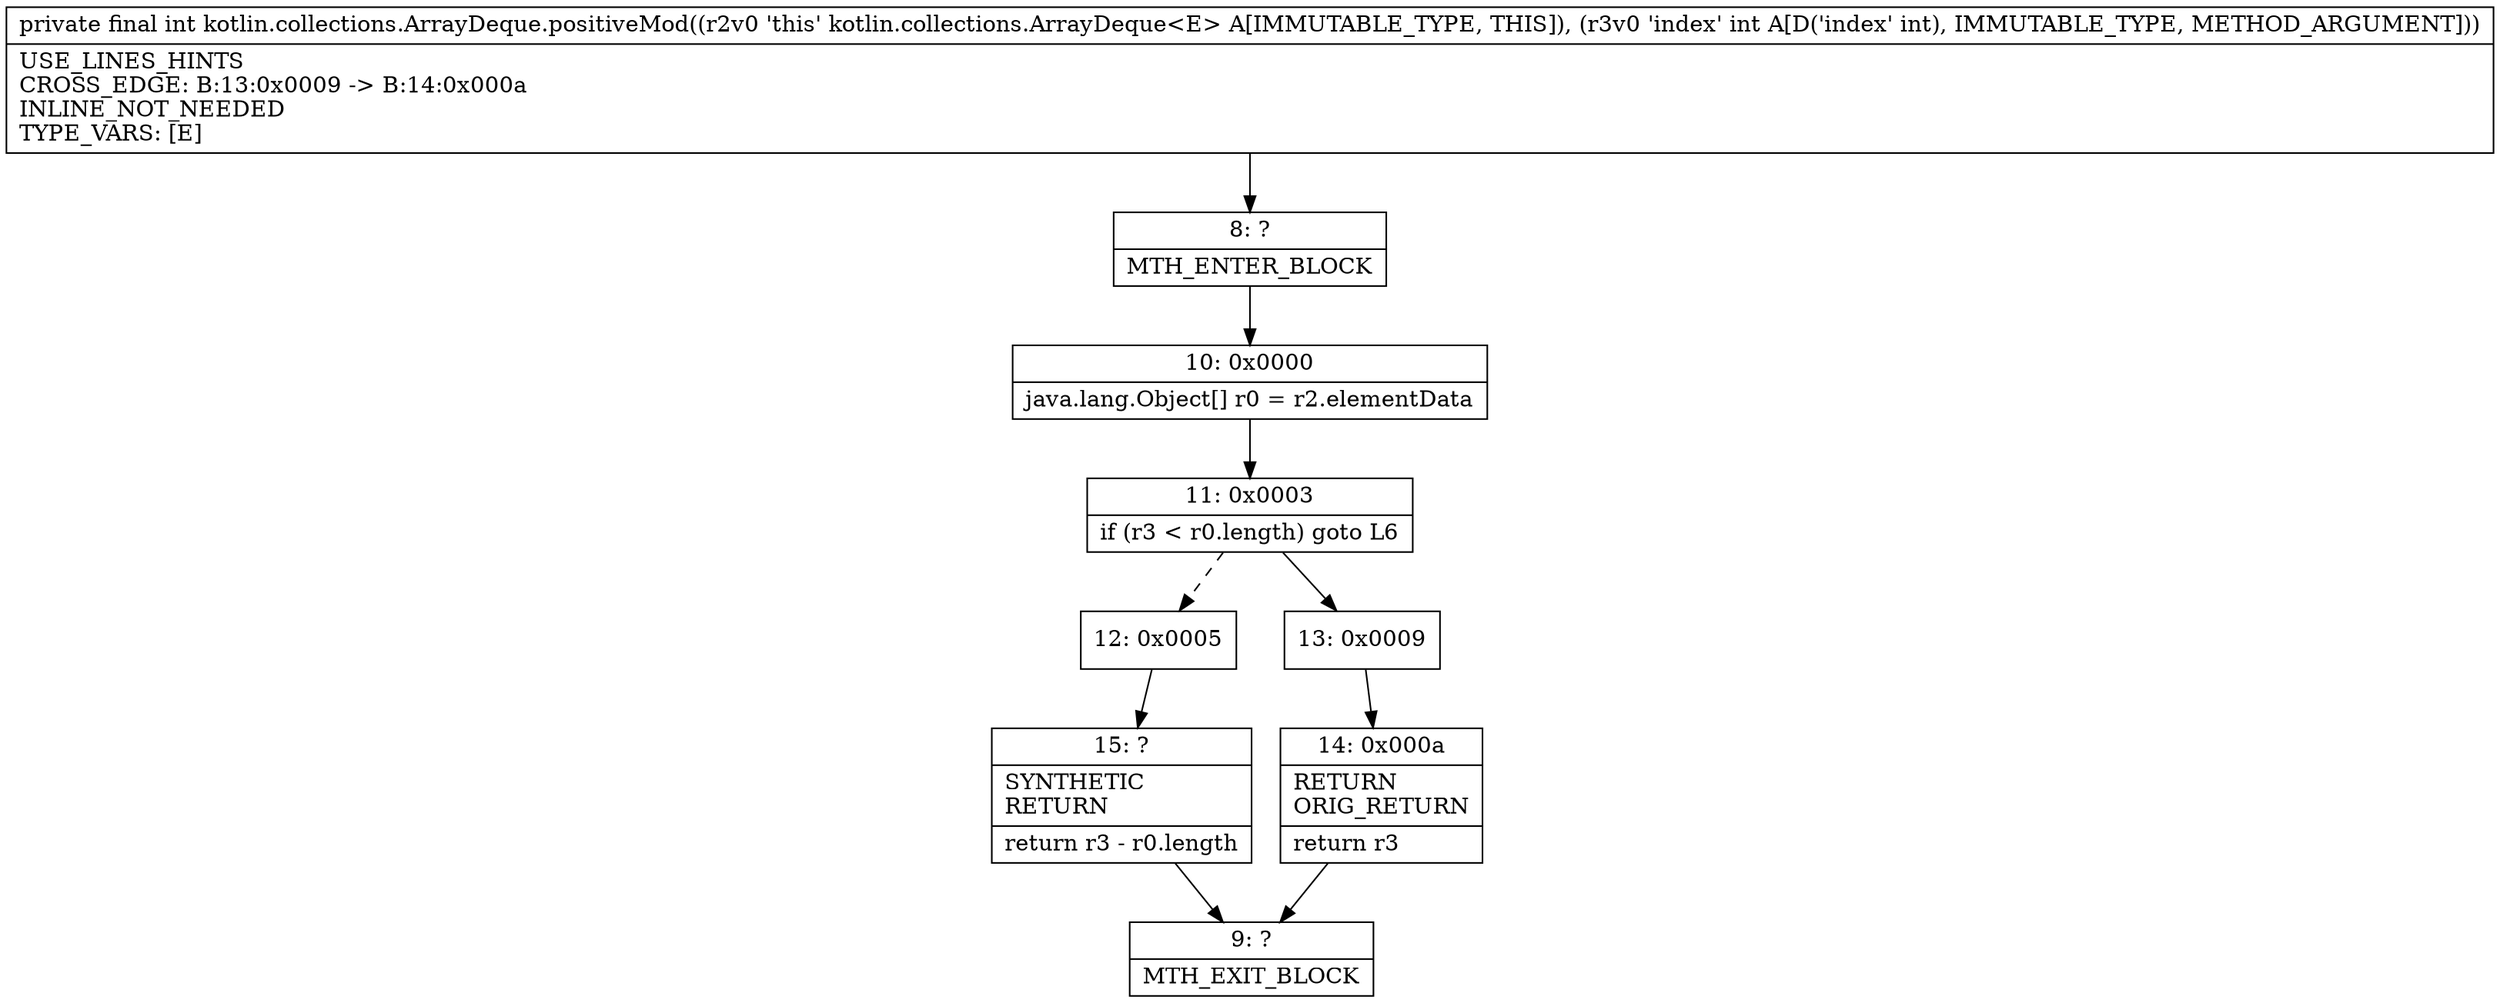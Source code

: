 digraph "CFG forkotlin.collections.ArrayDeque.positiveMod(I)I" {
Node_8 [shape=record,label="{8\:\ ?|MTH_ENTER_BLOCK\l}"];
Node_10 [shape=record,label="{10\:\ 0x0000|java.lang.Object[] r0 = r2.elementData\l}"];
Node_11 [shape=record,label="{11\:\ 0x0003|if (r3 \< r0.length) goto L6\l}"];
Node_12 [shape=record,label="{12\:\ 0x0005}"];
Node_15 [shape=record,label="{15\:\ ?|SYNTHETIC\lRETURN\l|return r3 \- r0.length\l}"];
Node_9 [shape=record,label="{9\:\ ?|MTH_EXIT_BLOCK\l}"];
Node_13 [shape=record,label="{13\:\ 0x0009}"];
Node_14 [shape=record,label="{14\:\ 0x000a|RETURN\lORIG_RETURN\l|return r3\l}"];
MethodNode[shape=record,label="{private final int kotlin.collections.ArrayDeque.positiveMod((r2v0 'this' kotlin.collections.ArrayDeque\<E\> A[IMMUTABLE_TYPE, THIS]), (r3v0 'index' int A[D('index' int), IMMUTABLE_TYPE, METHOD_ARGUMENT]))  | USE_LINES_HINTS\lCROSS_EDGE: B:13:0x0009 \-\> B:14:0x000a\lINLINE_NOT_NEEDED\lTYPE_VARS: [E]\l}"];
MethodNode -> Node_8;Node_8 -> Node_10;
Node_10 -> Node_11;
Node_11 -> Node_12[style=dashed];
Node_11 -> Node_13;
Node_12 -> Node_15;
Node_15 -> Node_9;
Node_13 -> Node_14;
Node_14 -> Node_9;
}

